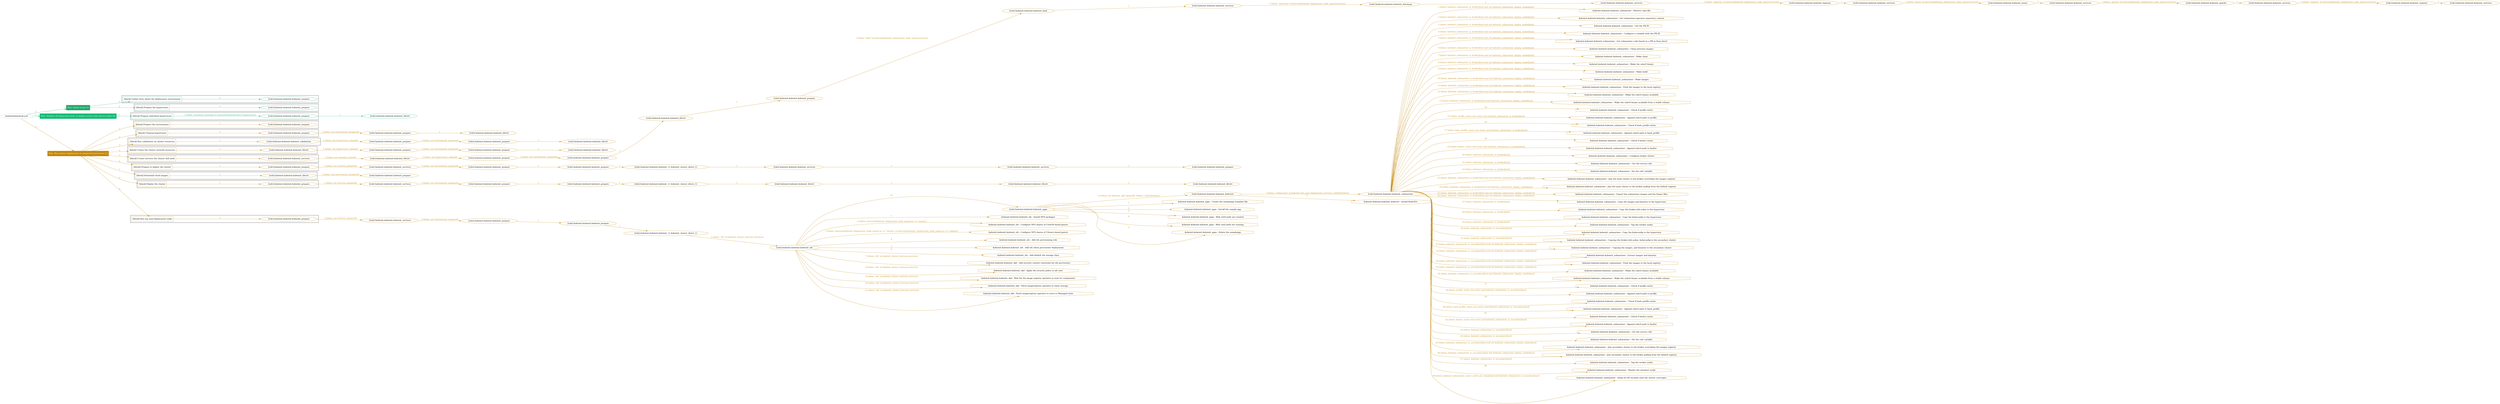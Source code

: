digraph {
	graph [concentrate=true ordering=in rankdir=LR ratio=fill]
	edge [esep=5 sep=10]
	"kubeinit/playbook.yml" [id=root_node style=dotted]
	play_4f319835 [label="Play: Initial setup (1)" color="#23a96c" fontcolor="#ffffff" id=play_4f319835 shape=box style=filled tooltip=localhost]
	"kubeinit/playbook.yml" -> play_4f319835 [label="1 " color="#23a96c" fontcolor="#23a96c" id=edge_99dd7a06 labeltooltip="1 " tooltip="1 "]
	subgraph "kubeinit.kubeinit.kubeinit_prepare" {
		role_1c09e425 [label="[role] kubeinit.kubeinit.kubeinit_prepare" color="#23a96c" id=role_1c09e425 tooltip="kubeinit.kubeinit.kubeinit_prepare"]
	}
	subgraph "kubeinit.kubeinit.kubeinit_prepare" {
		role_2178c649 [label="[role] kubeinit.kubeinit.kubeinit_prepare" color="#23a96c" id=role_2178c649 tooltip="kubeinit.kubeinit.kubeinit_prepare"]
	}
	subgraph "Play: Initial setup (1)" {
		play_4f319835 -> block_8d2bc239 [label=1 color="#23a96c" fontcolor="#23a96c" id=edge_7fb5d719 labeltooltip=1 tooltip=1]
		subgraph cluster_block_8d2bc239 {
			block_8d2bc239 [label="[block] Gather facts about the deployment environment" color="#23a96c" id=block_8d2bc239 labeltooltip="Gather facts about the deployment environment" shape=box tooltip="Gather facts about the deployment environment"]
			block_8d2bc239 -> role_1c09e425 [label="1 " color="#23a96c" fontcolor="#23a96c" id=edge_573f895a labeltooltip="1 " tooltip="1 "]
		}
		play_4f319835 -> block_61d9c5c7 [label=2 color="#23a96c" fontcolor="#23a96c" id=edge_eba9d755 labeltooltip=2 tooltip=2]
		subgraph cluster_block_61d9c5c7 {
			block_61d9c5c7 [label="[block] Prepare the hypervisors" color="#23a96c" id=block_61d9c5c7 labeltooltip="Prepare the hypervisors" shape=box tooltip="Prepare the hypervisors"]
			block_61d9c5c7 -> role_2178c649 [label="1 " color="#23a96c" fontcolor="#23a96c" id=edge_d61bfea6 labeltooltip="1 " tooltip="1 "]
		}
	}
	play_a315f979 [label="Play: Prepare all hypervisor hosts to deploy service and cluster nodes (0)" color="#10bc74" fontcolor="#ffffff" id=play_a315f979 shape=box style=filled tooltip="Play: Prepare all hypervisor hosts to deploy service and cluster nodes (0)"]
	"kubeinit/playbook.yml" -> play_a315f979 [label="2 " color="#10bc74" fontcolor="#10bc74" id=edge_991cda32 labeltooltip="2 " tooltip="2 "]
	subgraph "kubeinit.kubeinit.kubeinit_libvirt" {
		role_4ec93351 [label="[role] kubeinit.kubeinit.kubeinit_libvirt" color="#10bc74" id=role_4ec93351 tooltip="kubeinit.kubeinit.kubeinit_libvirt"]
	}
	subgraph "kubeinit.kubeinit.kubeinit_prepare" {
		role_f1c24aa7 [label="[role] kubeinit.kubeinit.kubeinit_prepare" color="#10bc74" id=role_f1c24aa7 tooltip="kubeinit.kubeinit.kubeinit_prepare"]
		role_f1c24aa7 -> role_4ec93351 [label="1 " color="#10bc74" fontcolor="#10bc74" id=edge_40c0ab7c labeltooltip="1 " tooltip="1 "]
	}
	subgraph "Play: Prepare all hypervisor hosts to deploy service and cluster nodes (0)" {
		play_a315f979 -> block_6db666d8 [label=1 color="#10bc74" fontcolor="#10bc74" id=edge_ece84140 labeltooltip=1 tooltip=1]
		subgraph cluster_block_6db666d8 {
			block_6db666d8 [label="[block] Prepare individual hypervisors" color="#10bc74" id=block_6db666d8 labeltooltip="Prepare individual hypervisors" shape=box tooltip="Prepare individual hypervisors"]
			block_6db666d8 -> role_f1c24aa7 [label="1 [when: inventory_hostname in hostvars['kubeinit-facts'].hypervisors]" color="#10bc74" fontcolor="#10bc74" id=edge_19190960 labeltooltip="1 [when: inventory_hostname in hostvars['kubeinit-facts'].hypervisors]" tooltip="1 [when: inventory_hostname in hostvars['kubeinit-facts'].hypervisors]"]
		}
	}
	play_33337c34 [label="Play: Run cluster deployment on prepared hypervisors (1)" color="#c38709" fontcolor="#ffffff" id=play_33337c34 shape=box style=filled tooltip=localhost]
	"kubeinit/playbook.yml" -> play_33337c34 [label="3 " color="#c38709" fontcolor="#c38709" id=edge_9850a209 labeltooltip="3 " tooltip="3 "]
	subgraph "kubeinit.kubeinit.kubeinit_prepare" {
		role_765c82c4 [label="[role] kubeinit.kubeinit.kubeinit_prepare" color="#c38709" id=role_765c82c4 tooltip="kubeinit.kubeinit.kubeinit_prepare"]
	}
	subgraph "kubeinit.kubeinit.kubeinit_libvirt" {
		role_241a3ebb [label="[role] kubeinit.kubeinit.kubeinit_libvirt" color="#c38709" id=role_241a3ebb tooltip="kubeinit.kubeinit.kubeinit_libvirt"]
	}
	subgraph "kubeinit.kubeinit.kubeinit_prepare" {
		role_f670b644 [label="[role] kubeinit.kubeinit.kubeinit_prepare" color="#c38709" id=role_f670b644 tooltip="kubeinit.kubeinit.kubeinit_prepare"]
		role_f670b644 -> role_241a3ebb [label="1 " color="#c38709" fontcolor="#c38709" id=edge_c4b627fb labeltooltip="1 " tooltip="1 "]
	}
	subgraph "kubeinit.kubeinit.kubeinit_prepare" {
		role_e63dbeed [label="[role] kubeinit.kubeinit.kubeinit_prepare" color="#c38709" id=role_e63dbeed tooltip="kubeinit.kubeinit.kubeinit_prepare"]
		role_e63dbeed -> role_f670b644 [label="1 [when: not environment_prepared]" color="#c38709" fontcolor="#c38709" id=edge_9421db00 labeltooltip="1 [when: not environment_prepared]" tooltip="1 [when: not environment_prepared]"]
	}
	subgraph "kubeinit.kubeinit.kubeinit_libvirt" {
		role_54f70503 [label="[role] kubeinit.kubeinit.kubeinit_libvirt" color="#c38709" id=role_54f70503 tooltip="kubeinit.kubeinit.kubeinit_libvirt"]
	}
	subgraph "kubeinit.kubeinit.kubeinit_prepare" {
		role_b7517836 [label="[role] kubeinit.kubeinit.kubeinit_prepare" color="#c38709" id=role_b7517836 tooltip="kubeinit.kubeinit.kubeinit_prepare"]
		role_b7517836 -> role_54f70503 [label="1 " color="#c38709" fontcolor="#c38709" id=edge_3cf3f7f6 labeltooltip="1 " tooltip="1 "]
	}
	subgraph "kubeinit.kubeinit.kubeinit_prepare" {
		role_69d06597 [label="[role] kubeinit.kubeinit.kubeinit_prepare" color="#c38709" id=role_69d06597 tooltip="kubeinit.kubeinit.kubeinit_prepare"]
		role_69d06597 -> role_b7517836 [label="1 [when: not environment_prepared]" color="#c38709" fontcolor="#c38709" id=edge_51b0e7b4 labeltooltip="1 [when: not environment_prepared]" tooltip="1 [when: not environment_prepared]"]
	}
	subgraph "kubeinit.kubeinit.kubeinit_validations" {
		role_b07a1857 [label="[role] kubeinit.kubeinit.kubeinit_validations" color="#c38709" id=role_b07a1857 tooltip="kubeinit.kubeinit.kubeinit_validations"]
		role_b07a1857 -> role_69d06597 [label="1 [when: not hypervisors_cleaned]" color="#c38709" fontcolor="#c38709" id=edge_a813fa91 labeltooltip="1 [when: not hypervisors_cleaned]" tooltip="1 [when: not hypervisors_cleaned]"]
	}
	subgraph "kubeinit.kubeinit.kubeinit_libvirt" {
		role_668b7f79 [label="[role] kubeinit.kubeinit.kubeinit_libvirt" color="#c38709" id=role_668b7f79 tooltip="kubeinit.kubeinit.kubeinit_libvirt"]
	}
	subgraph "kubeinit.kubeinit.kubeinit_prepare" {
		role_988c6576 [label="[role] kubeinit.kubeinit.kubeinit_prepare" color="#c38709" id=role_988c6576 tooltip="kubeinit.kubeinit.kubeinit_prepare"]
		role_988c6576 -> role_668b7f79 [label="1 " color="#c38709" fontcolor="#c38709" id=edge_6d004953 labeltooltip="1 " tooltip="1 "]
	}
	subgraph "kubeinit.kubeinit.kubeinit_prepare" {
		role_9f7de1f1 [label="[role] kubeinit.kubeinit.kubeinit_prepare" color="#c38709" id=role_9f7de1f1 tooltip="kubeinit.kubeinit.kubeinit_prepare"]
		role_9f7de1f1 -> role_988c6576 [label="1 [when: not environment_prepared]" color="#c38709" fontcolor="#c38709" id=edge_25ba3aac labeltooltip="1 [when: not environment_prepared]" tooltip="1 [when: not environment_prepared]"]
	}
	subgraph "kubeinit.kubeinit.kubeinit_libvirt" {
		role_e0f458c7 [label="[role] kubeinit.kubeinit.kubeinit_libvirt" color="#c38709" id=role_e0f458c7 tooltip="kubeinit.kubeinit.kubeinit_libvirt"]
		role_e0f458c7 -> role_9f7de1f1 [label="1 [when: not hypervisors_cleaned]" color="#c38709" fontcolor="#c38709" id=edge_e9dbafa9 labeltooltip="1 [when: not hypervisors_cleaned]" tooltip="1 [when: not hypervisors_cleaned]"]
	}
	subgraph "kubeinit.kubeinit.kubeinit_services" {
		role_f8d592d9 [label="[role] kubeinit.kubeinit.kubeinit_services" color="#c38709" id=role_f8d592d9 tooltip="kubeinit.kubeinit.kubeinit_services"]
	}
	subgraph "kubeinit.kubeinit.kubeinit_registry" {
		role_365679e9 [label="[role] kubeinit.kubeinit.kubeinit_registry" color="#c38709" id=role_365679e9 tooltip="kubeinit.kubeinit.kubeinit_registry"]
		role_365679e9 -> role_f8d592d9 [label="1 " color="#c38709" fontcolor="#c38709" id=edge_183994c1 labeltooltip="1 " tooltip="1 "]
	}
	subgraph "kubeinit.kubeinit.kubeinit_services" {
		role_67e18bb7 [label="[role] kubeinit.kubeinit.kubeinit_services" color="#c38709" id=role_67e18bb7 tooltip="kubeinit.kubeinit.kubeinit_services"]
		role_67e18bb7 -> role_365679e9 [label="1 [when: 'registry' in hostvars[kubeinit_deployment_node_name].services]" color="#c38709" fontcolor="#c38709" id=edge_4efd6fba labeltooltip="1 [when: 'registry' in hostvars[kubeinit_deployment_node_name].services]" tooltip="1 [when: 'registry' in hostvars[kubeinit_deployment_node_name].services]"]
	}
	subgraph "kubeinit.kubeinit.kubeinit_apache" {
		role_7136e893 [label="[role] kubeinit.kubeinit.kubeinit_apache" color="#c38709" id=role_7136e893 tooltip="kubeinit.kubeinit.kubeinit_apache"]
		role_7136e893 -> role_67e18bb7 [label="1 " color="#c38709" fontcolor="#c38709" id=edge_0cbc441d labeltooltip="1 " tooltip="1 "]
	}
	subgraph "kubeinit.kubeinit.kubeinit_services" {
		role_36fb52ef [label="[role] kubeinit.kubeinit.kubeinit_services" color="#c38709" id=role_36fb52ef tooltip="kubeinit.kubeinit.kubeinit_services"]
		role_36fb52ef -> role_7136e893 [label="1 [when: 'apache' in hostvars[kubeinit_deployment_node_name].services]" color="#c38709" fontcolor="#c38709" id=edge_a90dee57 labeltooltip="1 [when: 'apache' in hostvars[kubeinit_deployment_node_name].services]" tooltip="1 [when: 'apache' in hostvars[kubeinit_deployment_node_name].services]"]
	}
	subgraph "kubeinit.kubeinit.kubeinit_nexus" {
		role_4765c2a8 [label="[role] kubeinit.kubeinit.kubeinit_nexus" color="#c38709" id=role_4765c2a8 tooltip="kubeinit.kubeinit.kubeinit_nexus"]
		role_4765c2a8 -> role_36fb52ef [label="1 " color="#c38709" fontcolor="#c38709" id=edge_47ab9670 labeltooltip="1 " tooltip="1 "]
	}
	subgraph "kubeinit.kubeinit.kubeinit_services" {
		role_16e2c71a [label="[role] kubeinit.kubeinit.kubeinit_services" color="#c38709" id=role_16e2c71a tooltip="kubeinit.kubeinit.kubeinit_services"]
		role_16e2c71a -> role_4765c2a8 [label="1 [when: 'nexus' in hostvars[kubeinit_deployment_node_name].services]" color="#c38709" fontcolor="#c38709" id=edge_6cbcce92 labeltooltip="1 [when: 'nexus' in hostvars[kubeinit_deployment_node_name].services]" tooltip="1 [when: 'nexus' in hostvars[kubeinit_deployment_node_name].services]"]
	}
	subgraph "kubeinit.kubeinit.kubeinit_haproxy" {
		role_a8b89afe [label="[role] kubeinit.kubeinit.kubeinit_haproxy" color="#c38709" id=role_a8b89afe tooltip="kubeinit.kubeinit.kubeinit_haproxy"]
		role_a8b89afe -> role_16e2c71a [label="1 " color="#c38709" fontcolor="#c38709" id=edge_3d67423c labeltooltip="1 " tooltip="1 "]
	}
	subgraph "kubeinit.kubeinit.kubeinit_services" {
		role_13eedd46 [label="[role] kubeinit.kubeinit.kubeinit_services" color="#c38709" id=role_13eedd46 tooltip="kubeinit.kubeinit.kubeinit_services"]
		role_13eedd46 -> role_a8b89afe [label="1 [when: 'haproxy' in hostvars[kubeinit_deployment_node_name].services]" color="#c38709" fontcolor="#c38709" id=edge_a1ce7c34 labeltooltip="1 [when: 'haproxy' in hostvars[kubeinit_deployment_node_name].services]" tooltip="1 [when: 'haproxy' in hostvars[kubeinit_deployment_node_name].services]"]
	}
	subgraph "kubeinit.kubeinit.kubeinit_dnsmasq" {
		role_751dca00 [label="[role] kubeinit.kubeinit.kubeinit_dnsmasq" color="#c38709" id=role_751dca00 tooltip="kubeinit.kubeinit.kubeinit_dnsmasq"]
		role_751dca00 -> role_13eedd46 [label="1 " color="#c38709" fontcolor="#c38709" id=edge_48e1040b labeltooltip="1 " tooltip="1 "]
	}
	subgraph "kubeinit.kubeinit.kubeinit_services" {
		role_ac409243 [label="[role] kubeinit.kubeinit.kubeinit_services" color="#c38709" id=role_ac409243 tooltip="kubeinit.kubeinit.kubeinit_services"]
		role_ac409243 -> role_751dca00 [label="1 [when: 'dnsmasq' in hostvars[kubeinit_deployment_node_name].services]" color="#c38709" fontcolor="#c38709" id=edge_9f853801 labeltooltip="1 [when: 'dnsmasq' in hostvars[kubeinit_deployment_node_name].services]" tooltip="1 [when: 'dnsmasq' in hostvars[kubeinit_deployment_node_name].services]"]
	}
	subgraph "kubeinit.kubeinit.kubeinit_bind" {
		role_4657dc93 [label="[role] kubeinit.kubeinit.kubeinit_bind" color="#c38709" id=role_4657dc93 tooltip="kubeinit.kubeinit.kubeinit_bind"]
		role_4657dc93 -> role_ac409243 [label="1 " color="#c38709" fontcolor="#c38709" id=edge_213f2cf2 labeltooltip="1 " tooltip="1 "]
	}
	subgraph "kubeinit.kubeinit.kubeinit_prepare" {
		role_afe1adf0 [label="[role] kubeinit.kubeinit.kubeinit_prepare" color="#c38709" id=role_afe1adf0 tooltip="kubeinit.kubeinit.kubeinit_prepare"]
		role_afe1adf0 -> role_4657dc93 [label="1 [when: 'bind' in hostvars[kubeinit_deployment_node_name].services]" color="#c38709" fontcolor="#c38709" id=edge_5a6fb79c labeltooltip="1 [when: 'bind' in hostvars[kubeinit_deployment_node_name].services]" tooltip="1 [when: 'bind' in hostvars[kubeinit_deployment_node_name].services]"]
	}
	subgraph "kubeinit.kubeinit.kubeinit_libvirt" {
		role_16de8401 [label="[role] kubeinit.kubeinit.kubeinit_libvirt" color="#c38709" id=role_16de8401 tooltip="kubeinit.kubeinit.kubeinit_libvirt"]
		role_16de8401 -> role_afe1adf0 [label="1 " color="#c38709" fontcolor="#c38709" id=edge_ec9293b2 labeltooltip="1 " tooltip="1 "]
	}
	subgraph "kubeinit.kubeinit.kubeinit_prepare" {
		role_6395ace8 [label="[role] kubeinit.kubeinit.kubeinit_prepare" color="#c38709" id=role_6395ace8 tooltip="kubeinit.kubeinit.kubeinit_prepare"]
		role_6395ace8 -> role_16de8401 [label="1 " color="#c38709" fontcolor="#c38709" id=edge_c058f236 labeltooltip="1 " tooltip="1 "]
	}
	subgraph "kubeinit.kubeinit.kubeinit_prepare" {
		role_1081a3c7 [label="[role] kubeinit.kubeinit.kubeinit_prepare" color="#c38709" id=role_1081a3c7 tooltip="kubeinit.kubeinit.kubeinit_prepare"]
		role_1081a3c7 -> role_6395ace8 [label="1 [when: not environment_prepared]" color="#c38709" fontcolor="#c38709" id=edge_74bc5e79 labeltooltip="1 [when: not environment_prepared]" tooltip="1 [when: not environment_prepared]"]
	}
	subgraph "kubeinit.kubeinit.kubeinit_libvirt" {
		role_f8fd89b3 [label="[role] kubeinit.kubeinit.kubeinit_libvirt" color="#c38709" id=role_f8fd89b3 tooltip="kubeinit.kubeinit.kubeinit_libvirt"]
		role_f8fd89b3 -> role_1081a3c7 [label="1 [when: not hypervisors_cleaned]" color="#c38709" fontcolor="#c38709" id=edge_4c312109 labeltooltip="1 [when: not hypervisors_cleaned]" tooltip="1 [when: not hypervisors_cleaned]"]
	}
	subgraph "kubeinit.kubeinit.kubeinit_services" {
		role_be14b77a [label="[role] kubeinit.kubeinit.kubeinit_services" color="#c38709" id=role_be14b77a tooltip="kubeinit.kubeinit.kubeinit_services"]
		role_be14b77a -> role_f8fd89b3 [label="1 [when: not network_created]" color="#c38709" fontcolor="#c38709" id=edge_de79eb3a labeltooltip="1 [when: not network_created]" tooltip="1 [when: not network_created]"]
	}
	subgraph "kubeinit.kubeinit.kubeinit_prepare" {
		role_4f02aade [label="[role] kubeinit.kubeinit.kubeinit_prepare" color="#c38709" id=role_4f02aade tooltip="kubeinit.kubeinit.kubeinit_prepare"]
	}
	subgraph "kubeinit.kubeinit.kubeinit_services" {
		role_ea25302c [label="[role] kubeinit.kubeinit.kubeinit_services" color="#c38709" id=role_ea25302c tooltip="kubeinit.kubeinit.kubeinit_services"]
		role_ea25302c -> role_4f02aade [label="1 " color="#c38709" fontcolor="#c38709" id=edge_4b45d3f8 labeltooltip="1 " tooltip="1 "]
	}
	subgraph "kubeinit.kubeinit.kubeinit_services" {
		role_aa53c18d [label="[role] kubeinit.kubeinit.kubeinit_services" color="#c38709" id=role_aa53c18d tooltip="kubeinit.kubeinit.kubeinit_services"]
		role_aa53c18d -> role_ea25302c [label="1 " color="#c38709" fontcolor="#c38709" id=edge_f64f2fae labeltooltip="1 " tooltip="1 "]
	}
	subgraph "kubeinit.kubeinit.kubeinit_{{ kubeinit_cluster_distro }}" {
		role_2b7399df [label="[role] kubeinit.kubeinit.kubeinit_{{ kubeinit_cluster_distro }}" color="#c38709" id=role_2b7399df tooltip="kubeinit.kubeinit.kubeinit_{{ kubeinit_cluster_distro }}"]
		role_2b7399df -> role_aa53c18d [label="1 " color="#c38709" fontcolor="#c38709" id=edge_5727d34e labeltooltip="1 " tooltip="1 "]
	}
	subgraph "kubeinit.kubeinit.kubeinit_prepare" {
		role_f4118676 [label="[role] kubeinit.kubeinit.kubeinit_prepare" color="#c38709" id=role_f4118676 tooltip="kubeinit.kubeinit.kubeinit_prepare"]
		role_f4118676 -> role_2b7399df [label="1 " color="#c38709" fontcolor="#c38709" id=edge_5a55eb03 labeltooltip="1 " tooltip="1 "]
	}
	subgraph "kubeinit.kubeinit.kubeinit_prepare" {
		role_6df8fdbe [label="[role] kubeinit.kubeinit.kubeinit_prepare" color="#c38709" id=role_6df8fdbe tooltip="kubeinit.kubeinit.kubeinit_prepare"]
		role_6df8fdbe -> role_f4118676 [label="1 " color="#c38709" fontcolor="#c38709" id=edge_b0361832 labeltooltip="1 " tooltip="1 "]
	}
	subgraph "kubeinit.kubeinit.kubeinit_services" {
		role_ad6d684c [label="[role] kubeinit.kubeinit.kubeinit_services" color="#c38709" id=role_ad6d684c tooltip="kubeinit.kubeinit.kubeinit_services"]
		role_ad6d684c -> role_6df8fdbe [label="1 [when: not environment_prepared]" color="#c38709" fontcolor="#c38709" id=edge_c88e6780 labeltooltip="1 [when: not environment_prepared]" tooltip="1 [when: not environment_prepared]"]
	}
	subgraph "kubeinit.kubeinit.kubeinit_prepare" {
		role_6c37e92b [label="[role] kubeinit.kubeinit.kubeinit_prepare" color="#c38709" id=role_6c37e92b tooltip="kubeinit.kubeinit.kubeinit_prepare"]
		role_6c37e92b -> role_ad6d684c [label="1 [when: not services_prepared]" color="#c38709" fontcolor="#c38709" id=edge_c73dfa36 labeltooltip="1 [when: not services_prepared]" tooltip="1 [when: not services_prepared]"]
	}
	subgraph "kubeinit.kubeinit.kubeinit_prepare" {
		role_220da8a7 [label="[role] kubeinit.kubeinit.kubeinit_prepare" color="#c38709" id=role_220da8a7 tooltip="kubeinit.kubeinit.kubeinit_prepare"]
	}
	subgraph "kubeinit.kubeinit.kubeinit_libvirt" {
		role_f7ca2e18 [label="[role] kubeinit.kubeinit.kubeinit_libvirt" color="#c38709" id=role_f7ca2e18 tooltip="kubeinit.kubeinit.kubeinit_libvirt"]
		role_f7ca2e18 -> role_220da8a7 [label="1 [when: not environment_prepared]" color="#c38709" fontcolor="#c38709" id=edge_19239e30 labeltooltip="1 [when: not environment_prepared]" tooltip="1 [when: not environment_prepared]"]
	}
	subgraph "kubeinit.kubeinit.kubeinit_libvirt" {
		role_fdeb095f [label="[role] kubeinit.kubeinit.kubeinit_libvirt" color="#c38709" id=role_fdeb095f tooltip="kubeinit.kubeinit.kubeinit_libvirt"]
	}
	subgraph "kubeinit.kubeinit.kubeinit_libvirt" {
		role_da248755 [label="[role] kubeinit.kubeinit.kubeinit_libvirt" color="#c38709" id=role_da248755 tooltip="kubeinit.kubeinit.kubeinit_libvirt"]
		role_da248755 -> role_fdeb095f [label="1 " color="#c38709" fontcolor="#c38709" id=edge_db56ce37 labeltooltip="1 " tooltip="1 "]
	}
	subgraph "kubeinit.kubeinit.kubeinit_libvirt" {
		role_f2c492b4 [label="[role] kubeinit.kubeinit.kubeinit_libvirt" color="#c38709" id=role_f2c492b4 tooltip="kubeinit.kubeinit.kubeinit_libvirt"]
		role_f2c492b4 -> role_da248755 [label="1 " color="#c38709" fontcolor="#c38709" id=edge_721ac588 labeltooltip="1 " tooltip="1 "]
	}
	subgraph "kubeinit.kubeinit.kubeinit_{{ kubeinit_cluster_distro }}" {
		role_3a34dfaf [label="[role] kubeinit.kubeinit.kubeinit_{{ kubeinit_cluster_distro }}" color="#c38709" id=role_3a34dfaf tooltip="kubeinit.kubeinit.kubeinit_{{ kubeinit_cluster_distro }}"]
		role_3a34dfaf -> role_f2c492b4 [label="1 " color="#c38709" fontcolor="#c38709" id=edge_97e0cfd3 labeltooltip="1 " tooltip="1 "]
	}
	subgraph "kubeinit.kubeinit.kubeinit_prepare" {
		role_35a4eb44 [label="[role] kubeinit.kubeinit.kubeinit_prepare" color="#c38709" id=role_35a4eb44 tooltip="kubeinit.kubeinit.kubeinit_prepare"]
		role_35a4eb44 -> role_3a34dfaf [label="1 " color="#c38709" fontcolor="#c38709" id=edge_0ed5429b labeltooltip="1 " tooltip="1 "]
	}
	subgraph "kubeinit.kubeinit.kubeinit_prepare" {
		role_6d8e3256 [label="[role] kubeinit.kubeinit.kubeinit_prepare" color="#c38709" id=role_6d8e3256 tooltip="kubeinit.kubeinit.kubeinit_prepare"]
		role_6d8e3256 -> role_35a4eb44 [label="1 " color="#c38709" fontcolor="#c38709" id=edge_24a07160 labeltooltip="1 " tooltip="1 "]
	}
	subgraph "kubeinit.kubeinit.kubeinit_services" {
		role_d198d59f [label="[role] kubeinit.kubeinit.kubeinit_services" color="#c38709" id=role_d198d59f tooltip="kubeinit.kubeinit.kubeinit_services"]
		role_d198d59f -> role_6d8e3256 [label="1 [when: not environment_prepared]" color="#c38709" fontcolor="#c38709" id=edge_5b1d3ccb labeltooltip="1 [when: not environment_prepared]" tooltip="1 [when: not environment_prepared]"]
	}
	subgraph "kubeinit.kubeinit.kubeinit_prepare" {
		role_e80b18c7 [label="[role] kubeinit.kubeinit.kubeinit_prepare" color="#c38709" id=role_e80b18c7 tooltip="kubeinit.kubeinit.kubeinit_prepare"]
		role_e80b18c7 -> role_d198d59f [label="1 [when: not services_prepared]" color="#c38709" fontcolor="#c38709" id=edge_1c196287 labeltooltip="1 [when: not services_prepared]" tooltip="1 [when: not services_prepared]"]
	}
	subgraph "kubeinit.kubeinit.kubeinit_submariner" {
		role_24723f24 [label="[role] kubeinit.kubeinit.kubeinit_submariner" color="#c38709" id=role_24723f24 tooltip="kubeinit.kubeinit.kubeinit_submariner"]
		task_b761926e [label="kubeinit.kubeinit.kubeinit_submariner : Remove repo file" color="#c38709" id=task_b761926e shape=octagon tooltip="kubeinit.kubeinit.kubeinit_submariner : Remove repo file"]
		role_24723f24 -> task_b761926e [label="1 [when: kubeinit_submariner_is_broker|bool and not kubeinit_submariner_deploy_stable|bool]" color="#c38709" fontcolor="#c38709" id=edge_988d1141 labeltooltip="1 [when: kubeinit_submariner_is_broker|bool and not kubeinit_submariner_deploy_stable|bool]" tooltip="1 [when: kubeinit_submariner_is_broker|bool and not kubeinit_submariner_deploy_stable|bool]"]
		task_f544cd06 [label="kubeinit.kubeinit.kubeinit_submariner : Get submariner-operator repository content" color="#c38709" id=task_f544cd06 shape=octagon tooltip="kubeinit.kubeinit.kubeinit_submariner : Get submariner-operator repository content"]
		role_24723f24 -> task_f544cd06 [label="2 [when: kubeinit_submariner_is_broker|bool and not kubeinit_submariner_deploy_stable|bool]" color="#c38709" fontcolor="#c38709" id=edge_5ea83d3d labeltooltip="2 [when: kubeinit_submariner_is_broker|bool and not kubeinit_submariner_deploy_stable|bool]" tooltip="2 [when: kubeinit_submariner_is_broker|bool and not kubeinit_submariner_deploy_stable|bool]"]
		task_5750982c [label="kubeinit.kubeinit.kubeinit_submariner : Get the PR ID" color="#c38709" id=task_5750982c shape=octagon tooltip="kubeinit.kubeinit.kubeinit_submariner : Get the PR ID"]
		role_24723f24 -> task_5750982c [label="3 [when: kubeinit_submariner_is_broker|bool and not kubeinit_submariner_deploy_stable|bool]" color="#c38709" fontcolor="#c38709" id=edge_687eddfe labeltooltip="3 [when: kubeinit_submariner_is_broker|bool and not kubeinit_submariner_deploy_stable|bool]" tooltip="3 [when: kubeinit_submariner_is_broker|bool and not kubeinit_submariner_deploy_stable|bool]"]
		task_1fd6ab0a [label="kubeinit.kubeinit.kubeinit_submariner : Configure a variable with the PR ID" color="#c38709" id=task_1fd6ab0a shape=octagon tooltip="kubeinit.kubeinit.kubeinit_submariner : Configure a variable with the PR ID"]
		role_24723f24 -> task_1fd6ab0a [label="4 [when: kubeinit_submariner_is_broker|bool and not kubeinit_submariner_deploy_stable|bool]" color="#c38709" fontcolor="#c38709" id=edge_bbb0e557 labeltooltip="4 [when: kubeinit_submariner_is_broker|bool and not kubeinit_submariner_deploy_stable|bool]" tooltip="4 [when: kubeinit_submariner_is_broker|bool and not kubeinit_submariner_deploy_stable|bool]"]
		task_a5a3e498 [label="kubeinit.kubeinit.kubeinit_submariner : Get submariner code based on a PR or from devel" color="#c38709" id=task_a5a3e498 shape=octagon tooltip="kubeinit.kubeinit.kubeinit_submariner : Get submariner code based on a PR or from devel"]
		role_24723f24 -> task_a5a3e498 [label="5 [when: kubeinit_submariner_is_broker|bool and not kubeinit_submariner_deploy_stable|bool]" color="#c38709" fontcolor="#c38709" id=edge_6e16bdb9 labeltooltip="5 [when: kubeinit_submariner_is_broker|bool and not kubeinit_submariner_deploy_stable|bool]" tooltip="5 [when: kubeinit_submariner_is_broker|bool and not kubeinit_submariner_deploy_stable|bool]"]
		task_901e4389 [label="kubeinit.kubeinit.kubeinit_submariner : Clean previous images" color="#c38709" id=task_901e4389 shape=octagon tooltip="kubeinit.kubeinit.kubeinit_submariner : Clean previous images"]
		role_24723f24 -> task_901e4389 [label="6 [when: kubeinit_submariner_is_broker|bool and not kubeinit_submariner_deploy_stable|bool]" color="#c38709" fontcolor="#c38709" id=edge_91869272 labeltooltip="6 [when: kubeinit_submariner_is_broker|bool and not kubeinit_submariner_deploy_stable|bool]" tooltip="6 [when: kubeinit_submariner_is_broker|bool and not kubeinit_submariner_deploy_stable|bool]"]
		task_2813ec5d [label="kubeinit.kubeinit.kubeinit_submariner : Make clean" color="#c38709" id=task_2813ec5d shape=octagon tooltip="kubeinit.kubeinit.kubeinit_submariner : Make clean"]
		role_24723f24 -> task_2813ec5d [label="7 [when: kubeinit_submariner_is_broker|bool and not kubeinit_submariner_deploy_stable|bool]" color="#c38709" fontcolor="#c38709" id=edge_be34ebd1 labeltooltip="7 [when: kubeinit_submariner_is_broker|bool and not kubeinit_submariner_deploy_stable|bool]" tooltip="7 [when: kubeinit_submariner_is_broker|bool and not kubeinit_submariner_deploy_stable|bool]"]
		task_fc17763d [label="kubeinit.kubeinit.kubeinit_submariner : Make the subctl binary" color="#c38709" id=task_fc17763d shape=octagon tooltip="kubeinit.kubeinit.kubeinit_submariner : Make the subctl binary"]
		role_24723f24 -> task_fc17763d [label="8 [when: kubeinit_submariner_is_broker|bool and not kubeinit_submariner_deploy_stable|bool]" color="#c38709" fontcolor="#c38709" id=edge_7b0ee110 labeltooltip="8 [when: kubeinit_submariner_is_broker|bool and not kubeinit_submariner_deploy_stable|bool]" tooltip="8 [when: kubeinit_submariner_is_broker|bool and not kubeinit_submariner_deploy_stable|bool]"]
		task_59f6ad39 [label="kubeinit.kubeinit.kubeinit_submariner : Make build" color="#c38709" id=task_59f6ad39 shape=octagon tooltip="kubeinit.kubeinit.kubeinit_submariner : Make build"]
		role_24723f24 -> task_59f6ad39 [label="9 [when: kubeinit_submariner_is_broker|bool and not kubeinit_submariner_deploy_stable|bool]" color="#c38709" fontcolor="#c38709" id=edge_44726387 labeltooltip="9 [when: kubeinit_submariner_is_broker|bool and not kubeinit_submariner_deploy_stable|bool]" tooltip="9 [when: kubeinit_submariner_is_broker|bool and not kubeinit_submariner_deploy_stable|bool]"]
		task_f1522fca [label="kubeinit.kubeinit.kubeinit_submariner : Make images" color="#c38709" id=task_f1522fca shape=octagon tooltip="kubeinit.kubeinit.kubeinit_submariner : Make images"]
		role_24723f24 -> task_f1522fca [label="10 [when: kubeinit_submariner_is_broker|bool and not kubeinit_submariner_deploy_stable|bool]" color="#c38709" fontcolor="#c38709" id=edge_8a14d497 labeltooltip="10 [when: kubeinit_submariner_is_broker|bool and not kubeinit_submariner_deploy_stable|bool]" tooltip="10 [when: kubeinit_submariner_is_broker|bool and not kubeinit_submariner_deploy_stable|bool]"]
		task_d4dcab8a [label="kubeinit.kubeinit.kubeinit_submariner : Push the images to the local registry" color="#c38709" id=task_d4dcab8a shape=octagon tooltip="kubeinit.kubeinit.kubeinit_submariner : Push the images to the local registry"]
		role_24723f24 -> task_d4dcab8a [label="11 [when: kubeinit_submariner_is_broker|bool and not kubeinit_submariner_deploy_stable|bool]" color="#c38709" fontcolor="#c38709" id=edge_71d2eddf labeltooltip="11 [when: kubeinit_submariner_is_broker|bool and not kubeinit_submariner_deploy_stable|bool]" tooltip="11 [when: kubeinit_submariner_is_broker|bool and not kubeinit_submariner_deploy_stable|bool]"]
		task_11c7f0fe [label="kubeinit.kubeinit.kubeinit_submariner : Make the subctl binary available" color="#c38709" id=task_11c7f0fe shape=octagon tooltip="kubeinit.kubeinit.kubeinit_submariner : Make the subctl binary available"]
		role_24723f24 -> task_11c7f0fe [label="12 [when: kubeinit_submariner_is_broker|bool and not kubeinit_submariner_deploy_stable|bool]" color="#c38709" fontcolor="#c38709" id=edge_aa8dc29d labeltooltip="12 [when: kubeinit_submariner_is_broker|bool and not kubeinit_submariner_deploy_stable|bool]" tooltip="12 [when: kubeinit_submariner_is_broker|bool and not kubeinit_submariner_deploy_stable|bool]"]
		task_411c7c76 [label="kubeinit.kubeinit.kubeinit_submariner : Make the subctl binary available from a stable release" color="#c38709" id=task_411c7c76 shape=octagon tooltip="kubeinit.kubeinit.kubeinit_submariner : Make the subctl binary available from a stable release"]
		role_24723f24 -> task_411c7c76 [label="13 [when: kubeinit_submariner_is_broker|bool and kubeinit_submariner_deploy_stable|bool]" color="#c38709" fontcolor="#c38709" id=edge_ec85aaf5 labeltooltip="13 [when: kubeinit_submariner_is_broker|bool and kubeinit_submariner_deploy_stable|bool]" tooltip="13 [when: kubeinit_submariner_is_broker|bool and kubeinit_submariner_deploy_stable|bool]"]
		task_542c77a9 [label="kubeinit.kubeinit.kubeinit_submariner : Check if profile exists" color="#c38709" id=task_542c77a9 shape=octagon tooltip="kubeinit.kubeinit.kubeinit_submariner : Check if profile exists"]
		role_24723f24 -> task_542c77a9 [label="14 " color="#c38709" fontcolor="#c38709" id=edge_94a7cbca labeltooltip="14 " tooltip="14 "]
		task_bc189d4a [label="kubeinit.kubeinit.kubeinit_submariner : Append subctl path to profile" color="#c38709" id=task_bc189d4a shape=octagon tooltip="kubeinit.kubeinit.kubeinit_submariner : Append subctl path to profile"]
		role_24723f24 -> task_bc189d4a [label="15 [when: profile_exists.stat.exists and kubeinit_submariner_is_broker|bool]" color="#c38709" fontcolor="#c38709" id=edge_9a876d4b labeltooltip="15 [when: profile_exists.stat.exists and kubeinit_submariner_is_broker|bool]" tooltip="15 [when: profile_exists.stat.exists and kubeinit_submariner_is_broker|bool]"]
		task_7a4418b0 [label="kubeinit.kubeinit.kubeinit_submariner : Check if bash_profile exists" color="#c38709" id=task_7a4418b0 shape=octagon tooltip="kubeinit.kubeinit.kubeinit_submariner : Check if bash_profile exists"]
		role_24723f24 -> task_7a4418b0 [label="16 " color="#c38709" fontcolor="#c38709" id=edge_ebe9326f labeltooltip="16 " tooltip="16 "]
		task_a685ba47 [label="kubeinit.kubeinit.kubeinit_submariner : Append subctl path to bash_profile" color="#c38709" id=task_a685ba47 shape=octagon tooltip="kubeinit.kubeinit.kubeinit_submariner : Append subctl path to bash_profile"]
		role_24723f24 -> task_a685ba47 [label="17 [when: bash_profile_exists.stat.exists and kubeinit_submariner_is_broker|bool]" color="#c38709" fontcolor="#c38709" id=edge_7171cb60 labeltooltip="17 [when: bash_profile_exists.stat.exists and kubeinit_submariner_is_broker|bool]" tooltip="17 [when: bash_profile_exists.stat.exists and kubeinit_submariner_is_broker|bool]"]
		task_8db1ff35 [label="kubeinit.kubeinit.kubeinit_submariner : Check if bashrc exists" color="#c38709" id=task_8db1ff35 shape=octagon tooltip="kubeinit.kubeinit.kubeinit_submariner : Check if bashrc exists"]
		role_24723f24 -> task_8db1ff35 [label="18 " color="#c38709" fontcolor="#c38709" id=edge_b7b52368 labeltooltip="18 " tooltip="18 "]
		task_69ec027b [label="kubeinit.kubeinit.kubeinit_submariner : Append subctl path to bashrc" color="#c38709" id=task_69ec027b shape=octagon tooltip="kubeinit.kubeinit.kubeinit_submariner : Append subctl path to bashrc"]
		role_24723f24 -> task_69ec027b [label="19 [when: bashrc_exists.stat.exists and kubeinit_submariner_is_broker|bool]" color="#c38709" fontcolor="#c38709" id=edge_3765ac02 labeltooltip="19 [when: bashrc_exists.stat.exists and kubeinit_submariner_is_broker|bool]" tooltip="19 [when: bashrc_exists.stat.exists and kubeinit_submariner_is_broker|bool]"]
		task_004fcda6 [label="kubeinit.kubeinit.kubeinit_submariner : Configure broker cluster" color="#c38709" id=task_004fcda6 shape=octagon tooltip="kubeinit.kubeinit.kubeinit_submariner : Configure broker cluster"]
		role_24723f24 -> task_004fcda6 [label="20 [when: kubeinit_submariner_is_broker|bool]" color="#c38709" fontcolor="#c38709" id=edge_ed588144 labeltooltip="20 [when: kubeinit_submariner_is_broker|bool]" tooltip="20 [when: kubeinit_submariner_is_broker|bool]"]
		task_94575ee5 [label="kubeinit.kubeinit.kubeinit_submariner : Get the service cidr" color="#c38709" id=task_94575ee5 shape=octagon tooltip="kubeinit.kubeinit.kubeinit_submariner : Get the service cidr"]
		role_24723f24 -> task_94575ee5 [label="21 [when: kubeinit_submariner_is_broker|bool]" color="#c38709" fontcolor="#c38709" id=edge_ae523b7f labeltooltip="21 [when: kubeinit_submariner_is_broker|bool]" tooltip="21 [when: kubeinit_submariner_is_broker|bool]"]
		task_396d0e08 [label="kubeinit.kubeinit.kubeinit_submariner : Set the cidr variable" color="#c38709" id=task_396d0e08 shape=octagon tooltip="kubeinit.kubeinit.kubeinit_submariner : Set the cidr variable"]
		role_24723f24 -> task_396d0e08 [label="22 [when: kubeinit_submariner_is_broker|bool]" color="#c38709" fontcolor="#c38709" id=edge_1ed1d814 labeltooltip="22 [when: kubeinit_submariner_is_broker|bool]" tooltip="22 [when: kubeinit_submariner_is_broker|bool]"]
		task_98bdace3 [label="kubeinit.kubeinit.kubeinit_submariner : Join the main cluster to the broker overriding the images registry" color="#c38709" id=task_98bdace3 shape=octagon tooltip="kubeinit.kubeinit.kubeinit_submariner : Join the main cluster to the broker overriding the images registry"]
		role_24723f24 -> task_98bdace3 [label="23 [when: kubeinit_submariner_is_broker|bool and not kubeinit_submariner_deploy_stable|bool]" color="#c38709" fontcolor="#c38709" id=edge_afe4d17d labeltooltip="23 [when: kubeinit_submariner_is_broker|bool and not kubeinit_submariner_deploy_stable|bool]" tooltip="23 [when: kubeinit_submariner_is_broker|bool and not kubeinit_submariner_deploy_stable|bool]"]
		task_e935389c [label="kubeinit.kubeinit.kubeinit_submariner : Join the main cluster to the broker pulling from the default registry" color="#c38709" id=task_e935389c shape=octagon tooltip="kubeinit.kubeinit.kubeinit_submariner : Join the main cluster to the broker pulling from the default registry"]
		role_24723f24 -> task_e935389c [label="24 [when: kubeinit_submariner_is_broker|bool and kubeinit_submariner_deploy_stable|bool]" color="#c38709" fontcolor="#c38709" id=edge_cf4702a1 labeltooltip="24 [when: kubeinit_submariner_is_broker|bool and kubeinit_submariner_deploy_stable|bool]" tooltip="24 [when: kubeinit_submariner_is_broker|bool and kubeinit_submariner_deploy_stable|bool]"]
		task_3536b2ed [label="kubeinit.kubeinit.kubeinit_submariner : Export the submariner images and the binary files" color="#c38709" id=task_3536b2ed shape=octagon tooltip="kubeinit.kubeinit.kubeinit_submariner : Export the submariner images and the binary files"]
		role_24723f24 -> task_3536b2ed [label="25 [when: kubeinit_submariner_is_broker|bool and not kubeinit_submariner_deploy_stable|bool]" color="#c38709" fontcolor="#c38709" id=edge_bcd01809 labeltooltip="25 [when: kubeinit_submariner_is_broker|bool and not kubeinit_submariner_deploy_stable|bool]" tooltip="25 [when: kubeinit_submariner_is_broker|bool and not kubeinit_submariner_deploy_stable|bool]"]
		task_7b544be8 [label="kubeinit.kubeinit.kubeinit_submariner : Copy the images and binaries to the hypervisor" color="#c38709" id=task_7b544be8 shape=octagon tooltip="kubeinit.kubeinit.kubeinit_submariner : Copy the images and binaries to the hypervisor"]
		role_24723f24 -> task_7b544be8 [label="26 [when: kubeinit_submariner_is_broker|bool and not kubeinit_submariner_deploy_stable|bool]" color="#c38709" fontcolor="#c38709" id=edge_2231d2f6 labeltooltip="26 [when: kubeinit_submariner_is_broker|bool and not kubeinit_submariner_deploy_stable|bool]" tooltip="26 [when: kubeinit_submariner_is_broker|bool and not kubeinit_submariner_deploy_stable|bool]"]
		task_dae46c78 [label="kubeinit.kubeinit.kubeinit_submariner : Copy the broker-info.subm to the hypervisor" color="#c38709" id=task_dae46c78 shape=octagon tooltip="kubeinit.kubeinit.kubeinit_submariner : Copy the broker-info.subm to the hypervisor"]
		role_24723f24 -> task_dae46c78 [label="27 [when: kubeinit_submariner_is_broker|bool]" color="#c38709" fontcolor="#c38709" id=edge_97e571c9 labeltooltip="27 [when: kubeinit_submariner_is_broker|bool]" tooltip="27 [when: kubeinit_submariner_is_broker|bool]"]
		task_23506fb4 [label="kubeinit.kubeinit.kubeinit_submariner : Copy the kubeconfig to the hypervisor" color="#c38709" id=task_23506fb4 shape=octagon tooltip="kubeinit.kubeinit.kubeinit_submariner : Copy the kubeconfig to the hypervisor"]
		role_24723f24 -> task_23506fb4 [label="28 [when: kubeinit_submariner_is_broker|bool]" color="#c38709" fontcolor="#c38709" id=edge_c3fd668d labeltooltip="28 [when: kubeinit_submariner_is_broker|bool]" tooltip="28 [when: kubeinit_submariner_is_broker|bool]"]
		task_1a9aabfc [label="kubeinit.kubeinit.kubeinit_submariner : Tag the worker nodes" color="#c38709" id=task_1a9aabfc shape=octagon tooltip="kubeinit.kubeinit.kubeinit_submariner : Tag the worker nodes"]
		role_24723f24 -> task_1a9aabfc [label="29 [when: kubeinit_submariner_is_broker|bool]" color="#c38709" fontcolor="#c38709" id=edge_d7d21727 labeltooltip="29 [when: kubeinit_submariner_is_broker|bool]" tooltip="29 [when: kubeinit_submariner_is_broker|bool]"]
		task_64cd1de2 [label="kubeinit.kubeinit.kubeinit_submariner : Copy the kubeconfig to the hypervisor" color="#c38709" id=task_64cd1de2 shape=octagon tooltip="kubeinit.kubeinit.kubeinit_submariner : Copy the kubeconfig to the hypervisor"]
		role_24723f24 -> task_64cd1de2 [label="30 [when: kubeinit_submariner_is_secondary|bool]" color="#c38709" fontcolor="#c38709" id=edge_0ddcf325 labeltooltip="30 [when: kubeinit_submariner_is_secondary|bool]" tooltip="30 [when: kubeinit_submariner_is_secondary|bool]"]
		task_a4485ca4 [label="kubeinit.kubeinit.kubeinit_submariner : Copying the broker-info.subm, kubeconfig to the secondary cluster" color="#c38709" id=task_a4485ca4 shape=octagon tooltip="kubeinit.kubeinit.kubeinit_submariner : Copying the broker-info.subm, kubeconfig to the secondary cluster"]
		role_24723f24 -> task_a4485ca4 [label="31 [when: kubeinit_submariner_is_secondary|bool]" color="#c38709" fontcolor="#c38709" id=edge_61cd402f labeltooltip="31 [when: kubeinit_submariner_is_secondary|bool]" tooltip="31 [when: kubeinit_submariner_is_secondary|bool]"]
		task_d3924e82 [label="kubeinit.kubeinit.kubeinit_submariner : Copying the images, and binaries to the secondary cluster" color="#c38709" id=task_d3924e82 shape=octagon tooltip="kubeinit.kubeinit.kubeinit_submariner : Copying the images, and binaries to the secondary cluster"]
		role_24723f24 -> task_d3924e82 [label="32 [when: kubeinit_submariner_is_secondary|bool and not kubeinit_submariner_deploy_stable|bool]" color="#c38709" fontcolor="#c38709" id=edge_fcae69f3 labeltooltip="32 [when: kubeinit_submariner_is_secondary|bool and not kubeinit_submariner_deploy_stable|bool]" tooltip="32 [when: kubeinit_submariner_is_secondary|bool and not kubeinit_submariner_deploy_stable|bool]"]
		task_28669fa8 [label="kubeinit.kubeinit.kubeinit_submariner : Extract images and binaries" color="#c38709" id=task_28669fa8 shape=octagon tooltip="kubeinit.kubeinit.kubeinit_submariner : Extract images and binaries"]
		role_24723f24 -> task_28669fa8 [label="33 [when: kubeinit_submariner_is_secondary|bool and not kubeinit_submariner_deploy_stable|bool]" color="#c38709" fontcolor="#c38709" id=edge_a40a9f23 labeltooltip="33 [when: kubeinit_submariner_is_secondary|bool and not kubeinit_submariner_deploy_stable|bool]" tooltip="33 [when: kubeinit_submariner_is_secondary|bool and not kubeinit_submariner_deploy_stable|bool]"]
		task_5209d1b9 [label="kubeinit.kubeinit.kubeinit_submariner : Push the images to the local registry" color="#c38709" id=task_5209d1b9 shape=octagon tooltip="kubeinit.kubeinit.kubeinit_submariner : Push the images to the local registry"]
		role_24723f24 -> task_5209d1b9 [label="34 [when: kubeinit_submariner_is_secondary|bool and not kubeinit_submariner_deploy_stable|bool]" color="#c38709" fontcolor="#c38709" id=edge_a31090a3 labeltooltip="34 [when: kubeinit_submariner_is_secondary|bool and not kubeinit_submariner_deploy_stable|bool]" tooltip="34 [when: kubeinit_submariner_is_secondary|bool and not kubeinit_submariner_deploy_stable|bool]"]
		task_f24c57e7 [label="kubeinit.kubeinit.kubeinit_submariner : Make the subctl binary available" color="#c38709" id=task_f24c57e7 shape=octagon tooltip="kubeinit.kubeinit.kubeinit_submariner : Make the subctl binary available"]
		role_24723f24 -> task_f24c57e7 [label="35 [when: kubeinit_submariner_is_secondary|bool and not kubeinit_submariner_deploy_stable|bool]" color="#c38709" fontcolor="#c38709" id=edge_f46cb531 labeltooltip="35 [when: kubeinit_submariner_is_secondary|bool and not kubeinit_submariner_deploy_stable|bool]" tooltip="35 [when: kubeinit_submariner_is_secondary|bool and not kubeinit_submariner_deploy_stable|bool]"]
		task_33346f22 [label="kubeinit.kubeinit.kubeinit_submariner : Make the subctl binary available from a stable release" color="#c38709" id=task_33346f22 shape=octagon tooltip="kubeinit.kubeinit.kubeinit_submariner : Make the subctl binary available from a stable release"]
		role_24723f24 -> task_33346f22 [label="36 [when: kubeinit_submariner_is_secondary|bool and kubeinit_submariner_deploy_stable|bool]" color="#c38709" fontcolor="#c38709" id=edge_29d0e7a2 labeltooltip="36 [when: kubeinit_submariner_is_secondary|bool and kubeinit_submariner_deploy_stable|bool]" tooltip="36 [when: kubeinit_submariner_is_secondary|bool and kubeinit_submariner_deploy_stable|bool]"]
		task_047a5325 [label="kubeinit.kubeinit.kubeinit_submariner : Check if profile exists" color="#c38709" id=task_047a5325 shape=octagon tooltip="kubeinit.kubeinit.kubeinit_submariner : Check if profile exists"]
		role_24723f24 -> task_047a5325 [label="37 " color="#c38709" fontcolor="#c38709" id=edge_d091b5b4 labeltooltip="37 " tooltip="37 "]
		task_db80624e [label="kubeinit.kubeinit.kubeinit_submariner : Append subctl path to profile" color="#c38709" id=task_db80624e shape=octagon tooltip="kubeinit.kubeinit.kubeinit_submariner : Append subctl path to profile"]
		role_24723f24 -> task_db80624e [label="38 [when: profile_exists.stat.exists and kubeinit_submariner_is_secondary|bool]" color="#c38709" fontcolor="#c38709" id=edge_7bd0ddf6 labeltooltip="38 [when: profile_exists.stat.exists and kubeinit_submariner_is_secondary|bool]" tooltip="38 [when: profile_exists.stat.exists and kubeinit_submariner_is_secondary|bool]"]
		task_26e7d143 [label="kubeinit.kubeinit.kubeinit_submariner : Check if bash_profile exists" color="#c38709" id=task_26e7d143 shape=octagon tooltip="kubeinit.kubeinit.kubeinit_submariner : Check if bash_profile exists"]
		role_24723f24 -> task_26e7d143 [label="39 " color="#c38709" fontcolor="#c38709" id=edge_cc41655b labeltooltip="39 " tooltip="39 "]
		task_651d4795 [label="kubeinit.kubeinit.kubeinit_submariner : Append subctl path to bash_profile" color="#c38709" id=task_651d4795 shape=octagon tooltip="kubeinit.kubeinit.kubeinit_submariner : Append subctl path to bash_profile"]
		role_24723f24 -> task_651d4795 [label="40 [when: bash_profile_exists.stat.exists and kubeinit_submariner_is_secondary|bool]" color="#c38709" fontcolor="#c38709" id=edge_e3fd5736 labeltooltip="40 [when: bash_profile_exists.stat.exists and kubeinit_submariner_is_secondary|bool]" tooltip="40 [when: bash_profile_exists.stat.exists and kubeinit_submariner_is_secondary|bool]"]
		task_5d66d4f4 [label="kubeinit.kubeinit.kubeinit_submariner : Check if bashrc exists" color="#c38709" id=task_5d66d4f4 shape=octagon tooltip="kubeinit.kubeinit.kubeinit_submariner : Check if bashrc exists"]
		role_24723f24 -> task_5d66d4f4 [label="41 " color="#c38709" fontcolor="#c38709" id=edge_58f71c1e labeltooltip="41 " tooltip="41 "]
		task_96cb579e [label="kubeinit.kubeinit.kubeinit_submariner : Append subctl path to bashrc" color="#c38709" id=task_96cb579e shape=octagon tooltip="kubeinit.kubeinit.kubeinit_submariner : Append subctl path to bashrc"]
		role_24723f24 -> task_96cb579e [label="42 [when: bashrc_exists.stat.exists and kubeinit_submariner_is_secondary|bool]" color="#c38709" fontcolor="#c38709" id=edge_889bd2b3 labeltooltip="42 [when: bashrc_exists.stat.exists and kubeinit_submariner_is_secondary|bool]" tooltip="42 [when: bashrc_exists.stat.exists and kubeinit_submariner_is_secondary|bool]"]
		task_e6849015 [label="kubeinit.kubeinit.kubeinit_submariner : Get the service cidr" color="#c38709" id=task_e6849015 shape=octagon tooltip="kubeinit.kubeinit.kubeinit_submariner : Get the service cidr"]
		role_24723f24 -> task_e6849015 [label="43 [when: kubeinit_submariner_is_secondary|bool]" color="#c38709" fontcolor="#c38709" id=edge_9299506e labeltooltip="43 [when: kubeinit_submariner_is_secondary|bool]" tooltip="43 [when: kubeinit_submariner_is_secondary|bool]"]
		task_a861dee4 [label="kubeinit.kubeinit.kubeinit_submariner : Set the cidr variable" color="#c38709" id=task_a861dee4 shape=octagon tooltip="kubeinit.kubeinit.kubeinit_submariner : Set the cidr variable"]
		role_24723f24 -> task_a861dee4 [label="44 [when: kubeinit_submariner_is_secondary|bool]" color="#c38709" fontcolor="#c38709" id=edge_797f333d labeltooltip="44 [when: kubeinit_submariner_is_secondary|bool]" tooltip="44 [when: kubeinit_submariner_is_secondary|bool]"]
		task_ac6011e3 [label="kubeinit.kubeinit.kubeinit_submariner : Join secondary cluster to the broker overriding the images registry" color="#c38709" id=task_ac6011e3 shape=octagon tooltip="kubeinit.kubeinit.kubeinit_submariner : Join secondary cluster to the broker overriding the images registry"]
		role_24723f24 -> task_ac6011e3 [label="45 [when: kubeinit_submariner_is_secondary|bool and not kubeinit_submariner_deploy_stable|bool]" color="#c38709" fontcolor="#c38709" id=edge_1c55f51a labeltooltip="45 [when: kubeinit_submariner_is_secondary|bool and not kubeinit_submariner_deploy_stable|bool]" tooltip="45 [when: kubeinit_submariner_is_secondary|bool and not kubeinit_submariner_deploy_stable|bool]"]
		task_8b76e834 [label="kubeinit.kubeinit.kubeinit_submariner : Join secondary cluster to the broker pulling from the default registry" color="#c38709" id=task_8b76e834 shape=octagon tooltip="kubeinit.kubeinit.kubeinit_submariner : Join secondary cluster to the broker pulling from the default registry"]
		role_24723f24 -> task_8b76e834 [label="46 [when: kubeinit_submariner_is_secondary|bool and kubeinit_submariner_deploy_stable|bool]" color="#c38709" fontcolor="#c38709" id=edge_a840014b labeltooltip="46 [when: kubeinit_submariner_is_secondary|bool and kubeinit_submariner_deploy_stable|bool]" tooltip="46 [when: kubeinit_submariner_is_secondary|bool and kubeinit_submariner_deploy_stable|bool]"]
		task_05b98143 [label="kubeinit.kubeinit.kubeinit_submariner : Tag the worker nodes" color="#c38709" id=task_05b98143 shape=octagon tooltip="kubeinit.kubeinit.kubeinit_submariner : Tag the worker nodes"]
		role_24723f24 -> task_05b98143 [label="47 [when: kubeinit_submariner_is_secondary|bool]" color="#c38709" fontcolor="#c38709" id=edge_41015371 labeltooltip="47 [when: kubeinit_submariner_is_secondary|bool]" tooltip="47 [when: kubeinit_submariner_is_secondary|bool]"]
		task_fcbbf96c [label="kubeinit.kubeinit.kubeinit_submariner : Render the netshoot script" color="#c38709" id=task_fcbbf96c shape=octagon tooltip="kubeinit.kubeinit.kubeinit_submariner : Render the netshoot script"]
		role_24723f24 -> task_fcbbf96c [label="48 " color="#c38709" fontcolor="#c38709" id=edge_2c2ac120 labeltooltip="48 " tooltip="48 "]
		task_96e98b7a [label="kubeinit.kubeinit.kubeinit_submariner : Sleep for 60 seconds until the cluster converges" color="#c38709" id=task_96e98b7a shape=octagon tooltip="kubeinit.kubeinit.kubeinit_submariner : Sleep for 60 seconds until the cluster converges"]
		role_24723f24 -> task_96e98b7a [label="49 [when: kubeinit_submariner_subctl_verify_pre_sleep|bool and kubeinit_submariner_is_secondary|bool]" color="#c38709" fontcolor="#c38709" id=edge_ccfe4d33 labeltooltip="49 [when: kubeinit_submariner_subctl_verify_pre_sleep|bool and kubeinit_submariner_is_secondary|bool]" tooltip="49 [when: kubeinit_submariner_subctl_verify_pre_sleep|bool and kubeinit_submariner_is_secondary|bool]"]
	}
	subgraph "kubeinit.kubeinit.kubeinit_kubevirt" {
		role_cc4d9852 [label="[role] kubeinit.kubeinit.kubeinit_kubevirt" color="#c38709" id=role_cc4d9852 tooltip="kubeinit.kubeinit.kubeinit_kubevirt"]
		task_480930d7 [label="kubeinit.kubeinit.kubeinit_kubevirt : Install KubeVirt" color="#c38709" id=task_480930d7 shape=octagon tooltip="kubeinit.kubeinit.kubeinit_kubevirt : Install KubeVirt"]
		role_cc4d9852 -> task_480930d7 [label="1 " color="#c38709" fontcolor="#c38709" id=edge_b7fd0090 labeltooltip="1 " tooltip="1 "]
		role_cc4d9852 -> role_24723f24 [label="2 [when: 'submariner' in kubeinit_fact_post_deployment_services | default(False)]" color="#c38709" fontcolor="#c38709" id=edge_20940350 labeltooltip="2 [when: 'submariner' in kubeinit_fact_post_deployment_services | default(False)]" tooltip="2 [when: 'submariner' in kubeinit_fact_post_deployment_services | default(False)]"]
	}
	subgraph "kubeinit.kubeinit.kubeinit_apps" {
		role_4ec35127 [label="[role] kubeinit.kubeinit.kubeinit_apps" color="#c38709" id=role_4ec35127 tooltip="kubeinit.kubeinit.kubeinit_apps"]
		task_3b109816 [label="kubeinit.kubeinit.kubeinit_apps : Create the sampleapp template file" color="#c38709" id=task_3b109816 shape=octagon tooltip="kubeinit.kubeinit.kubeinit_apps : Create the sampleapp template file"]
		role_4ec35127 -> task_3b109816 [label="1 " color="#c38709" fontcolor="#c38709" id=edge_1b0042c2 labeltooltip="1 " tooltip="1 "]
		task_6ab105da [label="kubeinit.kubeinit.kubeinit_apps : Install the sample app" color="#c38709" id=task_6ab105da shape=octagon tooltip="kubeinit.kubeinit.kubeinit_apps : Install the sample app"]
		role_4ec35127 -> task_6ab105da [label="2 " color="#c38709" fontcolor="#c38709" id=edge_358e5294 labeltooltip="2 " tooltip="2 "]
		task_a3d98317 [label="kubeinit.kubeinit.kubeinit_apps : Wait until pods are created" color="#c38709" id=task_a3d98317 shape=octagon tooltip="kubeinit.kubeinit.kubeinit_apps : Wait until pods are created"]
		role_4ec35127 -> task_a3d98317 [label="3 " color="#c38709" fontcolor="#c38709" id=edge_5feaf7aa labeltooltip="3 " tooltip="3 "]
		task_b4e6e568 [label="kubeinit.kubeinit.kubeinit_apps : Wait until pods are running" color="#c38709" id=task_b4e6e568 shape=octagon tooltip="kubeinit.kubeinit.kubeinit_apps : Wait until pods are running"]
		role_4ec35127 -> task_b4e6e568 [label="4 " color="#c38709" fontcolor="#c38709" id=edge_aa9b524a labeltooltip="4 " tooltip="4 "]
		task_c8951f45 [label="kubeinit.kubeinit.kubeinit_apps : Delete the sampleapp" color="#c38709" id=task_c8951f45 shape=octagon tooltip="kubeinit.kubeinit.kubeinit_apps : Delete the sampleapp"]
		role_4ec35127 -> task_c8951f45 [label="5 " color="#c38709" fontcolor="#c38709" id=edge_ff48ef1f labeltooltip="5 " tooltip="5 "]
		role_4ec35127 -> role_cc4d9852 [label="6 [when: not kubeinit_okd_openshift_deploy | default(False)]" color="#c38709" fontcolor="#c38709" id=edge_3a9488de labeltooltip="6 [when: not kubeinit_okd_openshift_deploy | default(False)]" tooltip="6 [when: not kubeinit_okd_openshift_deploy | default(False)]"]
	}
	subgraph "kubeinit.kubeinit.kubeinit_nfs" {
		role_3c505ed2 [label="[role] kubeinit.kubeinit.kubeinit_nfs" color="#c38709" id=role_3c505ed2 tooltip="kubeinit.kubeinit.kubeinit_nfs"]
		task_23d6cfde [label="kubeinit.kubeinit.kubeinit_nfs : Install NFS packages" color="#c38709" id=task_23d6cfde shape=octagon tooltip="kubeinit.kubeinit.kubeinit_nfs : Install NFS packages"]
		role_3c505ed2 -> task_23d6cfde [label="1 " color="#c38709" fontcolor="#c38709" id=edge_a2df7fab labeltooltip="1 " tooltip="1 "]
		task_f6238abf [label="kubeinit.kubeinit.kubeinit_nfs : Configure NFS shares of CentOS based guests" color="#c38709" id=task_f6238abf shape=octagon tooltip="kubeinit.kubeinit.kubeinit_nfs : Configure NFS shares of CentOS based guests"]
		role_3c505ed2 -> task_f6238abf [label="2 [when: hostvars[kubeinit_deployment_node_name].os == 'centos']" color="#c38709" fontcolor="#c38709" id=edge_0256e4d0 labeltooltip="2 [when: hostvars[kubeinit_deployment_node_name].os == 'centos']" tooltip="2 [when: hostvars[kubeinit_deployment_node_name].os == 'centos']"]
		task_dd14b97b [label="kubeinit.kubeinit.kubeinit_nfs : Configure NFS shares of Ubuntu based guests" color="#c38709" id=task_dd14b97b shape=octagon tooltip="kubeinit.kubeinit.kubeinit_nfs : Configure NFS shares of Ubuntu based guests"]
		role_3c505ed2 -> task_dd14b97b [label="3 [when: hostvars[kubeinit_deployment_node_name].os == 'ubuntu' or hostvars[kubeinit_deployment_node_name].os == 'debian']" color="#c38709" fontcolor="#c38709" id=edge_01bea4ed labeltooltip="3 [when: hostvars[kubeinit_deployment_node_name].os == 'ubuntu' or hostvars[kubeinit_deployment_node_name].os == 'debian']" tooltip="3 [when: hostvars[kubeinit_deployment_node_name].os == 'ubuntu' or hostvars[kubeinit_deployment_node_name].os == 'debian']"]
		task_7c8169bd [label="kubeinit.kubeinit.kubeinit_nfs : Add nfs provisioning role" color="#c38709" id=task_7c8169bd shape=octagon tooltip="kubeinit.kubeinit.kubeinit_nfs : Add nfs provisioning role"]
		role_3c505ed2 -> task_7c8169bd [label="4 " color="#c38709" fontcolor="#c38709" id=edge_c943ee4d labeltooltip="4 " tooltip="4 "]
		task_ac2401d6 [label="kubeinit.kubeinit.kubeinit_nfs : Add nfs client provisioner deployment" color="#c38709" id=task_ac2401d6 shape=octagon tooltip="kubeinit.kubeinit.kubeinit_nfs : Add nfs client provisioner deployment"]
		role_3c505ed2 -> task_ac2401d6 [label="5 " color="#c38709" fontcolor="#c38709" id=edge_370836c3 labeltooltip="5 " tooltip="5 "]
		task_fe4da679 [label="kubeinit.kubeinit.kubeinit_nfs : Add default nfs storage class" color="#c38709" id=task_fe4da679 shape=octagon tooltip="kubeinit.kubeinit.kubeinit_nfs : Add default nfs storage class"]
		role_3c505ed2 -> task_fe4da679 [label="6 " color="#c38709" fontcolor="#c38709" id=edge_671bae00 labeltooltip="6 " tooltip="6 "]
		task_9cb21ce6 [label="kubeinit.kubeinit.kubeinit_okd : Add security context constraint for nfs provisioner" color="#c38709" id=task_9cb21ce6 shape=octagon tooltip="kubeinit.kubeinit.kubeinit_okd : Add security context constraint for nfs provisioner"]
		role_3c505ed2 -> task_9cb21ce6 [label="7 [when: 'nfs' in kubeinit_cluster_hostvars.services]" color="#c38709" fontcolor="#c38709" id=edge_7b4fecc8 labeltooltip="7 [when: 'nfs' in kubeinit_cluster_hostvars.services]" tooltip="7 [when: 'nfs' in kubeinit_cluster_hostvars.services]"]
		task_38cd31f8 [label="kubeinit.kubeinit.kubeinit_okd : Apply nfs security policy to nfs user" color="#c38709" id=task_38cd31f8 shape=octagon tooltip="kubeinit.kubeinit.kubeinit_okd : Apply nfs security policy to nfs user"]
		role_3c505ed2 -> task_38cd31f8 [label="8 [when: 'nfs' in kubeinit_cluster_hostvars.services]" color="#c38709" fontcolor="#c38709" id=edge_953fbc68 labeltooltip="8 [when: 'nfs' in kubeinit_cluster_hostvars.services]" tooltip="8 [when: 'nfs' in kubeinit_cluster_hostvars.services]"]
		task_0f9029c0 [label="kubeinit.kubeinit.kubeinit_okd : Wait for the image registry operator to start its components" color="#c38709" id=task_0f9029c0 shape=octagon tooltip="kubeinit.kubeinit.kubeinit_okd : Wait for the image registry operator to start its components"]
		role_3c505ed2 -> task_0f9029c0 [label="9 [when: 'nfs' in kubeinit_cluster_hostvars.services]" color="#c38709" fontcolor="#c38709" id=edge_1debe2bb labeltooltip="9 [when: 'nfs' in kubeinit_cluster_hostvars.services]" tooltip="9 [when: 'nfs' in kubeinit_cluster_hostvars.services]"]
		task_6e9cc675 [label="kubeinit.kubeinit.kubeinit_okd : Patch imageregistry operator to claim storage" color="#c38709" id=task_6e9cc675 shape=octagon tooltip="kubeinit.kubeinit.kubeinit_okd : Patch imageregistry operator to claim storage"]
		role_3c505ed2 -> task_6e9cc675 [label="10 [when: 'nfs' in kubeinit_cluster_hostvars.services]" color="#c38709" fontcolor="#c38709" id=edge_ed701738 labeltooltip="10 [when: 'nfs' in kubeinit_cluster_hostvars.services]" tooltip="10 [when: 'nfs' in kubeinit_cluster_hostvars.services]"]
		task_2ec76631 [label="kubeinit.kubeinit.kubeinit_okd : Patch imageregistry operator to move to Managed state" color="#c38709" id=task_2ec76631 shape=octagon tooltip="kubeinit.kubeinit.kubeinit_okd : Patch imageregistry operator to move to Managed state"]
		role_3c505ed2 -> task_2ec76631 [label="11 [when: 'nfs' in kubeinit_cluster_hostvars.services]" color="#c38709" fontcolor="#c38709" id=edge_f341a80e labeltooltip="11 [when: 'nfs' in kubeinit_cluster_hostvars.services]" tooltip="11 [when: 'nfs' in kubeinit_cluster_hostvars.services]"]
		role_3c505ed2 -> role_4ec35127 [label="12 " color="#c38709" fontcolor="#c38709" id=edge_880a87d2 labeltooltip="12 " tooltip="12 "]
	}
	subgraph "kubeinit.kubeinit.kubeinit_{{ kubeinit_cluster_distro }}" {
		role_0f9c745f [label="[role] kubeinit.kubeinit.kubeinit_{{ kubeinit_cluster_distro }}" color="#c38709" id=role_0f9c745f tooltip="kubeinit.kubeinit.kubeinit_{{ kubeinit_cluster_distro }}"]
		role_0f9c745f -> role_3c505ed2 [label="1 [when: 'nfs' in kubeinit_cluster_hostvars.services]" color="#c38709" fontcolor="#c38709" id=edge_2cf2581d labeltooltip="1 [when: 'nfs' in kubeinit_cluster_hostvars.services]" tooltip="1 [when: 'nfs' in kubeinit_cluster_hostvars.services]"]
	}
	subgraph "kubeinit.kubeinit.kubeinit_prepare" {
		role_19bd387e [label="[role] kubeinit.kubeinit.kubeinit_prepare" color="#c38709" id=role_19bd387e tooltip="kubeinit.kubeinit.kubeinit_prepare"]
		role_19bd387e -> role_0f9c745f [label="1 " color="#c38709" fontcolor="#c38709" id=edge_83fce204 labeltooltip="1 " tooltip="1 "]
	}
	subgraph "kubeinit.kubeinit.kubeinit_prepare" {
		role_7d458109 [label="[role] kubeinit.kubeinit.kubeinit_prepare" color="#c38709" id=role_7d458109 tooltip="kubeinit.kubeinit.kubeinit_prepare"]
		role_7d458109 -> role_19bd387e [label="1 " color="#c38709" fontcolor="#c38709" id=edge_ac5b14c4 labeltooltip="1 " tooltip="1 "]
	}
	subgraph "kubeinit.kubeinit.kubeinit_services" {
		role_aa735921 [label="[role] kubeinit.kubeinit.kubeinit_services" color="#c38709" id=role_aa735921 tooltip="kubeinit.kubeinit.kubeinit_services"]
		role_aa735921 -> role_7d458109 [label="1 [when: not environment_prepared]" color="#c38709" fontcolor="#c38709" id=edge_0129c88f labeltooltip="1 [when: not environment_prepared]" tooltip="1 [when: not environment_prepared]"]
	}
	subgraph "kubeinit.kubeinit.kubeinit_prepare" {
		role_81f7f42c [label="[role] kubeinit.kubeinit.kubeinit_prepare" color="#c38709" id=role_81f7f42c tooltip="kubeinit.kubeinit.kubeinit_prepare"]
		role_81f7f42c -> role_aa735921 [label="1 [when: not services_prepared]" color="#c38709" fontcolor="#c38709" id=edge_121859a4 labeltooltip="1 [when: not services_prepared]" tooltip="1 [when: not services_prepared]"]
	}
	subgraph "Play: Run cluster deployment on prepared hypervisors (1)" {
		play_33337c34 -> block_eb9eecd9 [label=1 color="#c38709" fontcolor="#c38709" id=edge_05cf6777 labeltooltip=1 tooltip=1]
		subgraph cluster_block_eb9eecd9 {
			block_eb9eecd9 [label="[block] Prepare the environment" color="#c38709" id=block_eb9eecd9 labeltooltip="Prepare the environment" shape=box tooltip="Prepare the environment"]
			block_eb9eecd9 -> role_765c82c4 [label="1 " color="#c38709" fontcolor="#c38709" id=edge_b5ded31a labeltooltip="1 " tooltip="1 "]
		}
		play_33337c34 -> block_c9f9cc84 [label=2 color="#c38709" fontcolor="#c38709" id=edge_88c0c552 labeltooltip=2 tooltip=2]
		subgraph cluster_block_c9f9cc84 {
			block_c9f9cc84 [label="[block] Cleanup hypervisors" color="#c38709" id=block_c9f9cc84 labeltooltip="Cleanup hypervisors" shape=box tooltip="Cleanup hypervisors"]
			block_c9f9cc84 -> role_e63dbeed [label="1 " color="#c38709" fontcolor="#c38709" id=edge_9c78cdfe labeltooltip="1 " tooltip="1 "]
		}
		play_33337c34 -> block_159b38ad [label=3 color="#c38709" fontcolor="#c38709" id=edge_d34c0eea labeltooltip=3 tooltip=3]
		subgraph cluster_block_159b38ad {
			block_159b38ad [label="[block] Run validations on cluster resources" color="#c38709" id=block_159b38ad labeltooltip="Run validations on cluster resources" shape=box tooltip="Run validations on cluster resources"]
			block_159b38ad -> role_b07a1857 [label="1 " color="#c38709" fontcolor="#c38709" id=edge_b1cf5ed3 labeltooltip="1 " tooltip="1 "]
		}
		play_33337c34 -> block_fda2d597 [label=4 color="#c38709" fontcolor="#c38709" id=edge_9b18aad6 labeltooltip=4 tooltip=4]
		subgraph cluster_block_fda2d597 {
			block_fda2d597 [label="[block] Create the cluster network resources" color="#c38709" id=block_fda2d597 labeltooltip="Create the cluster network resources" shape=box tooltip="Create the cluster network resources"]
			block_fda2d597 -> role_e0f458c7 [label="1 " color="#c38709" fontcolor="#c38709" id=edge_a2e24dba labeltooltip="1 " tooltip="1 "]
		}
		play_33337c34 -> block_43072045 [label=5 color="#c38709" fontcolor="#c38709" id=edge_f0e1bcaa labeltooltip=5 tooltip=5]
		subgraph cluster_block_43072045 {
			block_43072045 [label="[block] Create services the cluster will need" color="#c38709" id=block_43072045 labeltooltip="Create services the cluster will need" shape=box tooltip="Create services the cluster will need"]
			block_43072045 -> role_be14b77a [label="1 " color="#c38709" fontcolor="#c38709" id=edge_9ccfae0f labeltooltip="1 " tooltip="1 "]
		}
		play_33337c34 -> block_c6b0adeb [label=6 color="#c38709" fontcolor="#c38709" id=edge_7a70d34d labeltooltip=6 tooltip=6]
		subgraph cluster_block_c6b0adeb {
			block_c6b0adeb [label="[block] Prepare to deploy the cluster" color="#c38709" id=block_c6b0adeb labeltooltip="Prepare to deploy the cluster" shape=box tooltip="Prepare to deploy the cluster"]
			block_c6b0adeb -> role_6c37e92b [label="1 " color="#c38709" fontcolor="#c38709" id=edge_d090c137 labeltooltip="1 " tooltip="1 "]
		}
		play_33337c34 -> block_819c07fe [label=7 color="#c38709" fontcolor="#c38709" id=edge_3c4aff34 labeltooltip=7 tooltip=7]
		subgraph cluster_block_819c07fe {
			block_819c07fe [label="[block] Download cloud images" color="#c38709" id=block_819c07fe labeltooltip="Download cloud images" shape=box tooltip="Download cloud images"]
			block_819c07fe -> role_f7ca2e18 [label="1 " color="#c38709" fontcolor="#c38709" id=edge_f98ee68c labeltooltip="1 " tooltip="1 "]
		}
		play_33337c34 -> block_ee83eedc [label=8 color="#c38709" fontcolor="#c38709" id=edge_c4a10126 labeltooltip=8 tooltip=8]
		subgraph cluster_block_ee83eedc {
			block_ee83eedc [label="[block] Deploy the cluster" color="#c38709" id=block_ee83eedc labeltooltip="Deploy the cluster" shape=box tooltip="Deploy the cluster"]
			block_ee83eedc -> role_e80b18c7 [label="1 " color="#c38709" fontcolor="#c38709" id=edge_c4d8afe5 labeltooltip="1 " tooltip="1 "]
		}
		play_33337c34 -> block_4cef941a [label=9 color="#c38709" fontcolor="#c38709" id=edge_324e4efe labeltooltip=9 tooltip=9]
		subgraph cluster_block_4cef941a {
			block_4cef941a [label="[block] Run any post-deployment tasks" color="#c38709" id=block_4cef941a labeltooltip="Run any post-deployment tasks" shape=box tooltip="Run any post-deployment tasks"]
			block_4cef941a -> role_81f7f42c [label="1 " color="#c38709" fontcolor="#c38709" id=edge_efd54faf labeltooltip="1 " tooltip="1 "]
		}
	}
}
